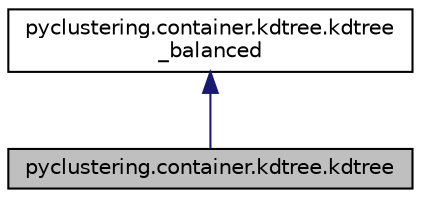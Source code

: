 digraph "pyclustering.container.kdtree.kdtree"
{
 // INTERACTIVE_SVG=YES
  edge [fontname="Helvetica",fontsize="10",labelfontname="Helvetica",labelfontsize="10"];
  node [fontname="Helvetica",fontsize="10",shape=record];
  Node2 [label="pyclustering.container.kdtree.kdtree",height=0.2,width=0.4,color="black", fillcolor="grey75", style="filled", fontcolor="black"];
  Node3 -> Node2 [dir="back",color="midnightblue",fontsize="10",style="solid",fontname="Helvetica"];
  Node3 [label="pyclustering.container.kdtree.kdtree\l_balanced",height=0.2,width=0.4,color="black", fillcolor="white", style="filled",URL="$db/d87/classpyclustering_1_1container_1_1kdtree_1_1kdtree__balanced.html",tooltip="Represents balanced static KD-tree that does not provide services to add and remove nodes after initi..."];
}
